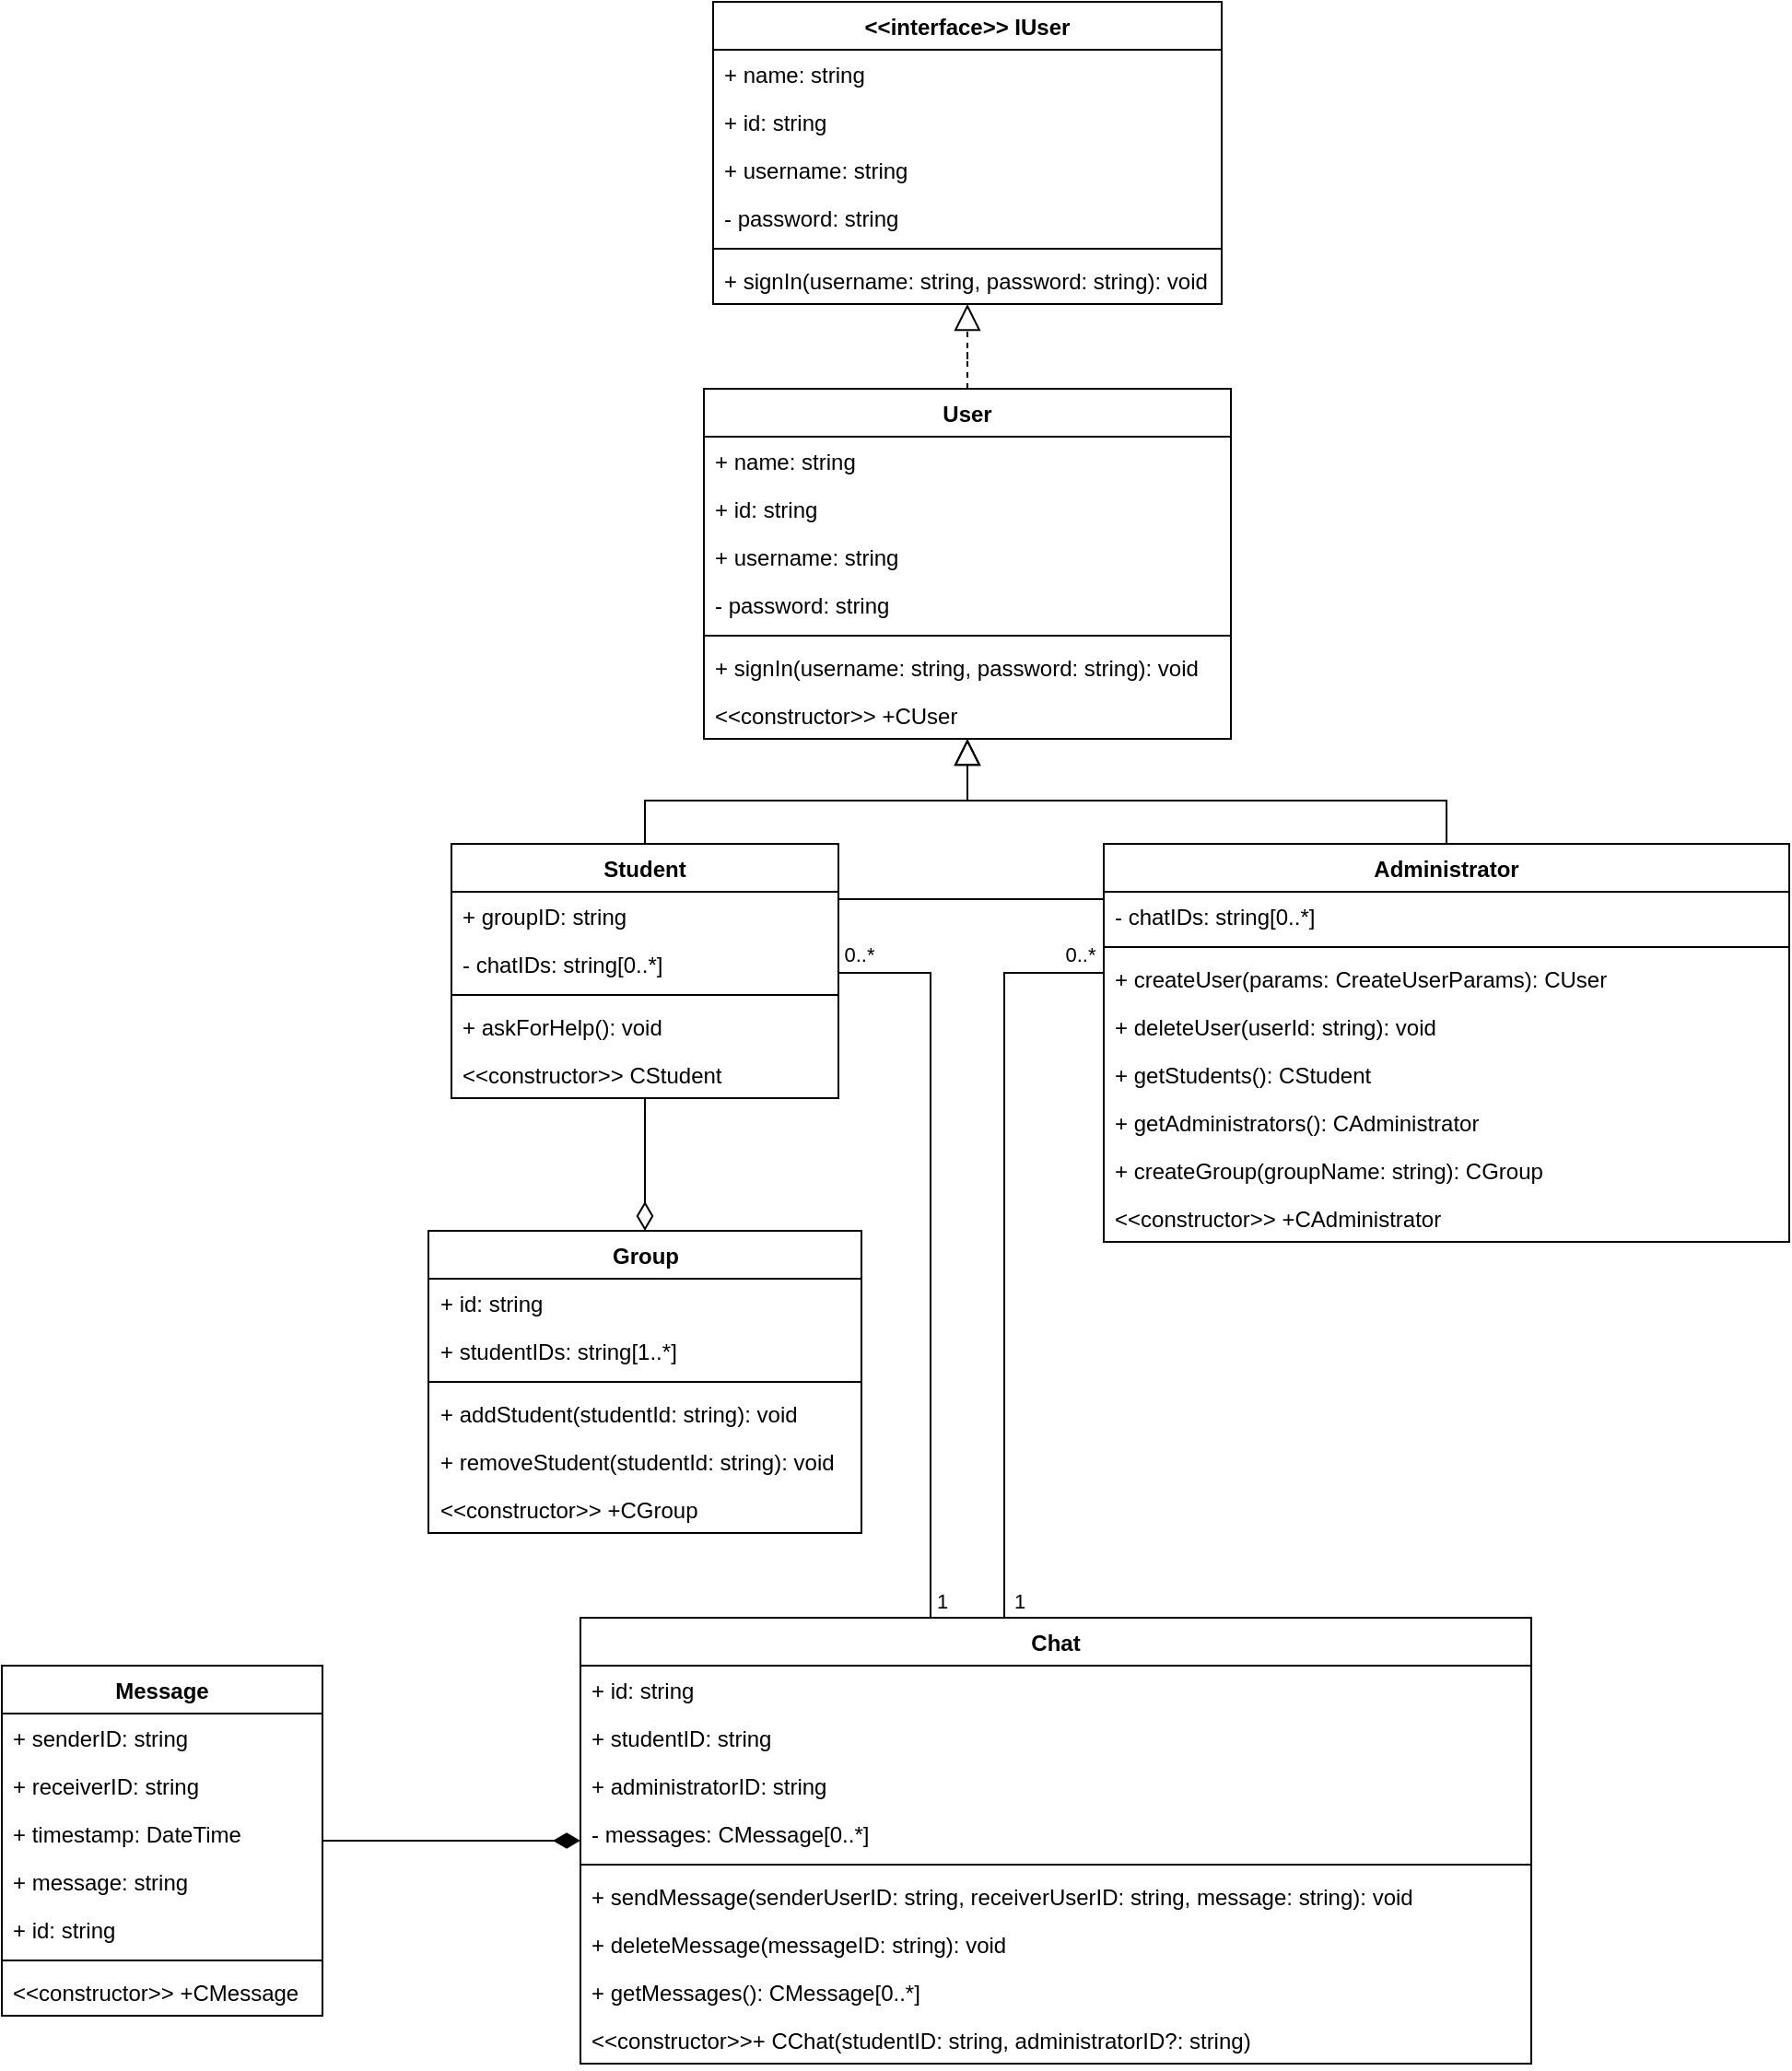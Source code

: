 <mxfile version="24.7.12">
  <diagram id="C5RBs43oDa-KdzZeNtuy" name="Page-1">
    <mxGraphModel dx="2227" dy="696" grid="1" gridSize="10" guides="1" tooltips="1" connect="1" arrows="0" fold="1" page="1" pageScale="1" pageWidth="827" pageHeight="1169" math="0" shadow="0">
      <root>
        <mxCell id="WIyWlLk6GJQsqaUBKTNV-0" />
        <mxCell id="WIyWlLk6GJQsqaUBKTNV-1" parent="WIyWlLk6GJQsqaUBKTNV-0" />
        <mxCell id="smnOxHgna7KKG46n1vhN-0" value="User" style="swimlane;fontStyle=1;align=center;verticalAlign=top;childLayout=stackLayout;horizontal=1;startSize=26;horizontalStack=0;resizeParent=1;resizeParentMax=0;resizeLast=0;collapsible=1;marginBottom=0;whiteSpace=wrap;html=1;" parent="WIyWlLk6GJQsqaUBKTNV-1" vertex="1">
          <mxGeometry x="131" y="220" width="286" height="190" as="geometry" />
        </mxCell>
        <mxCell id="smnOxHgna7KKG46n1vhN-1" value="+ name: string" style="text;strokeColor=none;fillColor=none;align=left;verticalAlign=top;spacingLeft=4;spacingRight=4;overflow=hidden;rotatable=0;points=[[0,0.5],[1,0.5]];portConstraint=eastwest;whiteSpace=wrap;html=1;" parent="smnOxHgna7KKG46n1vhN-0" vertex="1">
          <mxGeometry y="26" width="286" height="26" as="geometry" />
        </mxCell>
        <mxCell id="smnOxHgna7KKG46n1vhN-51" value="+ id: string" style="text;strokeColor=none;fillColor=none;align=left;verticalAlign=top;spacingLeft=4;spacingRight=4;overflow=hidden;rotatable=0;points=[[0,0.5],[1,0.5]];portConstraint=eastwest;whiteSpace=wrap;html=1;" parent="smnOxHgna7KKG46n1vhN-0" vertex="1">
          <mxGeometry y="52" width="286" height="26" as="geometry" />
        </mxCell>
        <mxCell id="Vn2jGvoGDyOa7jBfPX1W-2" value="+ username: string" style="text;strokeColor=none;fillColor=none;align=left;verticalAlign=top;spacingLeft=4;spacingRight=4;overflow=hidden;rotatable=0;points=[[0,0.5],[1,0.5]];portConstraint=eastwest;whiteSpace=wrap;html=1;" parent="smnOxHgna7KKG46n1vhN-0" vertex="1">
          <mxGeometry y="78" width="286" height="26" as="geometry" />
        </mxCell>
        <mxCell id="Vn2jGvoGDyOa7jBfPX1W-3" value="- password: string" style="text;strokeColor=none;fillColor=none;align=left;verticalAlign=top;spacingLeft=4;spacingRight=4;overflow=hidden;rotatable=0;points=[[0,0.5],[1,0.5]];portConstraint=eastwest;whiteSpace=wrap;html=1;" parent="smnOxHgna7KKG46n1vhN-0" vertex="1">
          <mxGeometry y="104" width="286" height="26" as="geometry" />
        </mxCell>
        <mxCell id="smnOxHgna7KKG46n1vhN-2" value="" style="line;strokeWidth=1;fillColor=none;align=left;verticalAlign=middle;spacingTop=-1;spacingLeft=3;spacingRight=3;rotatable=0;labelPosition=right;points=[];portConstraint=eastwest;strokeColor=inherit;" parent="smnOxHgna7KKG46n1vhN-0" vertex="1">
          <mxGeometry y="130" width="286" height="8" as="geometry" />
        </mxCell>
        <mxCell id="smnOxHgna7KKG46n1vhN-3" value="+ signIn(username: string, password: string): void" style="text;strokeColor=none;fillColor=none;align=left;verticalAlign=top;spacingLeft=4;spacingRight=4;overflow=hidden;rotatable=0;points=[[0,0.5],[1,0.5]];portConstraint=eastwest;whiteSpace=wrap;html=1;" parent="smnOxHgna7KKG46n1vhN-0" vertex="1">
          <mxGeometry y="138" width="286" height="26" as="geometry" />
        </mxCell>
        <mxCell id="smnOxHgna7KKG46n1vhN-128" value="&amp;lt;&amp;lt;constructor&amp;gt;&amp;gt; +CUser" style="text;strokeColor=none;fillColor=none;align=left;verticalAlign=top;spacingLeft=4;spacingRight=4;overflow=hidden;rotatable=0;points=[[0,0.5],[1,0.5]];portConstraint=eastwest;whiteSpace=wrap;html=1;" parent="smnOxHgna7KKG46n1vhN-0" vertex="1">
          <mxGeometry y="164" width="286" height="26" as="geometry" />
        </mxCell>
        <mxCell id="smnOxHgna7KKG46n1vhN-55" style="edgeStyle=orthogonalEdgeStyle;rounded=0;orthogonalLoop=1;jettySize=auto;html=1;exitX=0.5;exitY=0;exitDx=0;exitDy=0;entryX=0.5;entryY=1;entryDx=0;entryDy=0;endArrow=block;endFill=0;endSize=12;" parent="WIyWlLk6GJQsqaUBKTNV-1" source="smnOxHgna7KKG46n1vhN-4" target="smnOxHgna7KKG46n1vhN-0" edge="1">
          <mxGeometry relative="1" as="geometry" />
        </mxCell>
        <mxCell id="smnOxHgna7KKG46n1vhN-4" value="Student" style="swimlane;fontStyle=1;align=center;verticalAlign=top;childLayout=stackLayout;horizontal=1;startSize=26;horizontalStack=0;resizeParent=1;resizeParentMax=0;resizeLast=0;collapsible=1;marginBottom=0;whiteSpace=wrap;html=1;" parent="WIyWlLk6GJQsqaUBKTNV-1" vertex="1">
          <mxGeometry x="-6" y="467" width="210" height="138" as="geometry" />
        </mxCell>
        <mxCell id="smnOxHgna7KKG46n1vhN-120" value="+ groupID: string" style="text;strokeColor=none;fillColor=none;align=left;verticalAlign=top;spacingLeft=4;spacingRight=4;overflow=hidden;rotatable=0;points=[[0,0.5],[1,0.5]];portConstraint=eastwest;whiteSpace=wrap;html=1;" parent="smnOxHgna7KKG46n1vhN-4" vertex="1">
          <mxGeometry y="26" width="210" height="26" as="geometry" />
        </mxCell>
        <mxCell id="smnOxHgna7KKG46n1vhN-85" value="- chatIDs: string[0..*]" style="text;strokeColor=none;fillColor=none;align=left;verticalAlign=top;spacingLeft=4;spacingRight=4;overflow=hidden;rotatable=0;points=[[0,0.5],[1,0.5]];portConstraint=eastwest;whiteSpace=wrap;html=1;" parent="smnOxHgna7KKG46n1vhN-4" vertex="1">
          <mxGeometry y="52" width="210" height="26" as="geometry" />
        </mxCell>
        <mxCell id="smnOxHgna7KKG46n1vhN-6" value="" style="line;strokeWidth=1;fillColor=none;align=left;verticalAlign=middle;spacingTop=-1;spacingLeft=3;spacingRight=3;rotatable=0;labelPosition=right;points=[];portConstraint=eastwest;strokeColor=inherit;" parent="smnOxHgna7KKG46n1vhN-4" vertex="1">
          <mxGeometry y="78" width="210" height="8" as="geometry" />
        </mxCell>
        <mxCell id="smnOxHgna7KKG46n1vhN-7" value="+ askForHelp(): void" style="text;strokeColor=none;fillColor=none;align=left;verticalAlign=top;spacingLeft=4;spacingRight=4;overflow=hidden;rotatable=0;points=[[0,0.5],[1,0.5]];portConstraint=eastwest;whiteSpace=wrap;html=1;" parent="smnOxHgna7KKG46n1vhN-4" vertex="1">
          <mxGeometry y="86" width="210" height="26" as="geometry" />
        </mxCell>
        <mxCell id="smnOxHgna7KKG46n1vhN-127" value="&amp;lt;&amp;lt;constructor&amp;gt;&amp;gt; CStudent" style="text;strokeColor=none;fillColor=none;align=left;verticalAlign=top;spacingLeft=4;spacingRight=4;overflow=hidden;rotatable=0;points=[[0,0.5],[1,0.5]];portConstraint=eastwest;whiteSpace=wrap;html=1;" parent="smnOxHgna7KKG46n1vhN-4" vertex="1">
          <mxGeometry y="112" width="210" height="26" as="geometry" />
        </mxCell>
        <mxCell id="smnOxHgna7KKG46n1vhN-57" style="edgeStyle=orthogonalEdgeStyle;rounded=0;orthogonalLoop=1;jettySize=auto;html=1;exitX=0.5;exitY=0;exitDx=0;exitDy=0;endArrow=block;endFill=0;endSize=12;" parent="WIyWlLk6GJQsqaUBKTNV-1" source="smnOxHgna7KKG46n1vhN-8" target="smnOxHgna7KKG46n1vhN-0" edge="1">
          <mxGeometry relative="1" as="geometry" />
        </mxCell>
        <mxCell id="smnOxHgna7KKG46n1vhN-8" value="Administrator" style="swimlane;fontStyle=1;align=center;verticalAlign=top;childLayout=stackLayout;horizontal=1;startSize=26;horizontalStack=0;resizeParent=1;resizeParentMax=0;resizeLast=0;collapsible=1;marginBottom=0;whiteSpace=wrap;html=1;" parent="WIyWlLk6GJQsqaUBKTNV-1" vertex="1">
          <mxGeometry x="348" y="467" width="372" height="216" as="geometry">
            <mxRectangle x="348" y="467" width="110" height="30" as="alternateBounds" />
          </mxGeometry>
        </mxCell>
        <mxCell id="smnOxHgna7KKG46n1vhN-9" value="- chatIDs: string[0..*]" style="text;strokeColor=none;fillColor=none;align=left;verticalAlign=top;spacingLeft=4;spacingRight=4;overflow=hidden;rotatable=0;points=[[0,0.5],[1,0.5]];portConstraint=eastwest;whiteSpace=wrap;html=1;" parent="smnOxHgna7KKG46n1vhN-8" vertex="1">
          <mxGeometry y="26" width="372" height="26" as="geometry" />
        </mxCell>
        <mxCell id="smnOxHgna7KKG46n1vhN-10" value="" style="line;strokeWidth=1;fillColor=none;align=left;verticalAlign=middle;spacingTop=-1;spacingLeft=3;spacingRight=3;rotatable=0;labelPosition=right;points=[];portConstraint=eastwest;strokeColor=inherit;" parent="smnOxHgna7KKG46n1vhN-8" vertex="1">
          <mxGeometry y="52" width="372" height="8" as="geometry" />
        </mxCell>
        <mxCell id="smnOxHgna7KKG46n1vhN-11" value="+ createUser(params: CreateUserParams): CUser" style="text;strokeColor=none;fillColor=none;align=left;verticalAlign=top;spacingLeft=4;spacingRight=4;overflow=hidden;rotatable=0;points=[[0,0.5],[1,0.5]];portConstraint=eastwest;whiteSpace=wrap;html=1;" parent="smnOxHgna7KKG46n1vhN-8" vertex="1">
          <mxGeometry y="60" width="372" height="26" as="geometry" />
        </mxCell>
        <mxCell id="smnOxHgna7KKG46n1vhN-13" value="+ deleteUser(userId: string): void" style="text;strokeColor=none;fillColor=none;align=left;verticalAlign=top;spacingLeft=4;spacingRight=4;overflow=hidden;rotatable=0;points=[[0,0.5],[1,0.5]];portConstraint=eastwest;whiteSpace=wrap;html=1;" parent="smnOxHgna7KKG46n1vhN-8" vertex="1">
          <mxGeometry y="86" width="372" height="26" as="geometry" />
        </mxCell>
        <mxCell id="smnOxHgna7KKG46n1vhN-118" value="+ getStudents(): CStudent" style="text;strokeColor=none;fillColor=none;align=left;verticalAlign=top;spacingLeft=4;spacingRight=4;overflow=hidden;rotatable=0;points=[[0,0.5],[1,0.5]];portConstraint=eastwest;whiteSpace=wrap;html=1;" parent="smnOxHgna7KKG46n1vhN-8" vertex="1">
          <mxGeometry y="112" width="372" height="26" as="geometry" />
        </mxCell>
        <mxCell id="smnOxHgna7KKG46n1vhN-124" value="+ getAdministrators(): CAdministrator" style="text;strokeColor=none;fillColor=none;align=left;verticalAlign=top;spacingLeft=4;spacingRight=4;overflow=hidden;rotatable=0;points=[[0,0.5],[1,0.5]];portConstraint=eastwest;whiteSpace=wrap;html=1;" parent="smnOxHgna7KKG46n1vhN-8" vertex="1">
          <mxGeometry y="138" width="372" height="26" as="geometry" />
        </mxCell>
        <mxCell id="JKt0yMCVsp480K4Zxo3B-1" value="+ createGroup(groupName: string): CGroup" style="text;strokeColor=none;fillColor=none;align=left;verticalAlign=top;spacingLeft=4;spacingRight=4;overflow=hidden;rotatable=0;points=[[0,0.5],[1,0.5]];portConstraint=eastwest;whiteSpace=wrap;html=1;" vertex="1" parent="smnOxHgna7KKG46n1vhN-8">
          <mxGeometry y="164" width="372" height="26" as="geometry" />
        </mxCell>
        <mxCell id="smnOxHgna7KKG46n1vhN-126" value="&amp;lt;&amp;lt;constructor&amp;gt;&amp;gt; +CAdministrator" style="text;strokeColor=none;fillColor=none;align=left;verticalAlign=top;spacingLeft=4;spacingRight=4;overflow=hidden;rotatable=0;points=[[0,0.5],[1,0.5]];portConstraint=eastwest;whiteSpace=wrap;html=1;" parent="smnOxHgna7KKG46n1vhN-8" vertex="1">
          <mxGeometry y="190" width="372" height="26" as="geometry" />
        </mxCell>
        <mxCell id="smnOxHgna7KKG46n1vhN-70" value="Message" style="swimlane;fontStyle=1;align=center;verticalAlign=top;childLayout=stackLayout;horizontal=1;startSize=26;horizontalStack=0;resizeParent=1;resizeParentMax=0;resizeLast=0;collapsible=1;marginBottom=0;whiteSpace=wrap;html=1;" parent="WIyWlLk6GJQsqaUBKTNV-1" vertex="1">
          <mxGeometry x="-250" y="913" width="174" height="190" as="geometry" />
        </mxCell>
        <mxCell id="smnOxHgna7KKG46n1vhN-71" value="+ senderID: string" style="text;strokeColor=none;fillColor=none;align=left;verticalAlign=top;spacingLeft=4;spacingRight=4;overflow=hidden;rotatable=0;points=[[0,0.5],[1,0.5]];portConstraint=eastwest;whiteSpace=wrap;html=1;" parent="smnOxHgna7KKG46n1vhN-70" vertex="1">
          <mxGeometry y="26" width="174" height="26" as="geometry" />
        </mxCell>
        <mxCell id="smnOxHgna7KKG46n1vhN-74" value="+ receiverID: string" style="text;strokeColor=none;fillColor=none;align=left;verticalAlign=top;spacingLeft=4;spacingRight=4;overflow=hidden;rotatable=0;points=[[0,0.5],[1,0.5]];portConstraint=eastwest;whiteSpace=wrap;html=1;" parent="smnOxHgna7KKG46n1vhN-70" vertex="1">
          <mxGeometry y="52" width="174" height="26" as="geometry" />
        </mxCell>
        <mxCell id="smnOxHgna7KKG46n1vhN-79" value="+ timestamp: DateTime" style="text;strokeColor=none;fillColor=none;align=left;verticalAlign=top;spacingLeft=4;spacingRight=4;overflow=hidden;rotatable=0;points=[[0,0.5],[1,0.5]];portConstraint=eastwest;whiteSpace=wrap;html=1;" parent="smnOxHgna7KKG46n1vhN-70" vertex="1">
          <mxGeometry y="78" width="174" height="26" as="geometry" />
        </mxCell>
        <mxCell id="smnOxHgna7KKG46n1vhN-80" value="+ message: string" style="text;strokeColor=none;fillColor=none;align=left;verticalAlign=top;spacingLeft=4;spacingRight=4;overflow=hidden;rotatable=0;points=[[0,0.5],[1,0.5]];portConstraint=eastwest;whiteSpace=wrap;html=1;" parent="smnOxHgna7KKG46n1vhN-70" vertex="1">
          <mxGeometry y="104" width="174" height="26" as="geometry" />
        </mxCell>
        <mxCell id="smnOxHgna7KKG46n1vhN-82" value="+ id: string" style="text;strokeColor=none;fillColor=none;align=left;verticalAlign=top;spacingLeft=4;spacingRight=4;overflow=hidden;rotatable=0;points=[[0,0.5],[1,0.5]];portConstraint=eastwest;whiteSpace=wrap;html=1;" parent="smnOxHgna7KKG46n1vhN-70" vertex="1">
          <mxGeometry y="130" width="174" height="26" as="geometry" />
        </mxCell>
        <mxCell id="smnOxHgna7KKG46n1vhN-72" value="" style="line;strokeWidth=1;fillColor=none;align=left;verticalAlign=middle;spacingTop=-1;spacingLeft=3;spacingRight=3;rotatable=0;labelPosition=right;points=[];portConstraint=eastwest;strokeColor=inherit;" parent="smnOxHgna7KKG46n1vhN-70" vertex="1">
          <mxGeometry y="156" width="174" height="8" as="geometry" />
        </mxCell>
        <mxCell id="smnOxHgna7KKG46n1vhN-123" value="&amp;lt;&amp;lt;constructor&amp;gt;&amp;gt; +CMessage" style="text;strokeColor=none;fillColor=none;align=left;verticalAlign=top;spacingLeft=4;spacingRight=4;overflow=hidden;rotatable=0;points=[[0,0.5],[1,0.5]];portConstraint=eastwest;whiteSpace=wrap;html=1;" parent="smnOxHgna7KKG46n1vhN-70" vertex="1">
          <mxGeometry y="164" width="174" height="26" as="geometry" />
        </mxCell>
        <mxCell id="smnOxHgna7KKG46n1vhN-75" value="Chat" style="swimlane;fontStyle=1;align=center;verticalAlign=top;childLayout=stackLayout;horizontal=1;startSize=26;horizontalStack=0;resizeParent=1;resizeParentMax=0;resizeLast=0;collapsible=1;marginBottom=0;whiteSpace=wrap;html=1;" parent="WIyWlLk6GJQsqaUBKTNV-1" vertex="1">
          <mxGeometry x="64" y="887" width="516" height="242" as="geometry" />
        </mxCell>
        <mxCell id="smnOxHgna7KKG46n1vhN-76" value="+ id: string" style="text;strokeColor=none;fillColor=none;align=left;verticalAlign=top;spacingLeft=4;spacingRight=4;overflow=hidden;rotatable=0;points=[[0,0.5],[1,0.5]];portConstraint=eastwest;whiteSpace=wrap;html=1;" parent="smnOxHgna7KKG46n1vhN-75" vertex="1">
          <mxGeometry y="26" width="516" height="26" as="geometry" />
        </mxCell>
        <mxCell id="smnOxHgna7KKG46n1vhN-105" value="+ studentID: string" style="text;strokeColor=none;fillColor=none;align=left;verticalAlign=top;spacingLeft=4;spacingRight=4;overflow=hidden;rotatable=0;points=[[0,0.5],[1,0.5]];portConstraint=eastwest;whiteSpace=wrap;html=1;" parent="smnOxHgna7KKG46n1vhN-75" vertex="1">
          <mxGeometry y="52" width="516" height="26" as="geometry" />
        </mxCell>
        <mxCell id="smnOxHgna7KKG46n1vhN-106" value="+ administratorID: string" style="text;strokeColor=none;fillColor=none;align=left;verticalAlign=top;spacingLeft=4;spacingRight=4;overflow=hidden;rotatable=0;points=[[0,0.5],[1,0.5]];portConstraint=eastwest;whiteSpace=wrap;html=1;" parent="smnOxHgna7KKG46n1vhN-75" vertex="1">
          <mxGeometry y="78" width="516" height="26" as="geometry" />
        </mxCell>
        <mxCell id="smnOxHgna7KKG46n1vhN-89" value="- messages: CMessage[0..*]" style="text;strokeColor=none;fillColor=none;align=left;verticalAlign=top;spacingLeft=4;spacingRight=4;overflow=hidden;rotatable=0;points=[[0,0.5],[1,0.5]];portConstraint=eastwest;whiteSpace=wrap;html=1;" parent="smnOxHgna7KKG46n1vhN-75" vertex="1">
          <mxGeometry y="104" width="516" height="26" as="geometry" />
        </mxCell>
        <mxCell id="smnOxHgna7KKG46n1vhN-77" value="" style="line;strokeWidth=1;fillColor=none;align=left;verticalAlign=middle;spacingTop=-1;spacingLeft=3;spacingRight=3;rotatable=0;labelPosition=right;points=[];portConstraint=eastwest;strokeColor=inherit;" parent="smnOxHgna7KKG46n1vhN-75" vertex="1">
          <mxGeometry y="130" width="516" height="8" as="geometry" />
        </mxCell>
        <mxCell id="smnOxHgna7KKG46n1vhN-78" value="+ sendMessage(senderUserID: string, receiverUserID: string, message: string): void" style="text;strokeColor=none;fillColor=none;align=left;verticalAlign=top;spacingLeft=4;spacingRight=4;overflow=hidden;rotatable=0;points=[[0,0.5],[1,0.5]];portConstraint=eastwest;whiteSpace=wrap;html=1;" parent="smnOxHgna7KKG46n1vhN-75" vertex="1">
          <mxGeometry y="138" width="516" height="26" as="geometry" />
        </mxCell>
        <mxCell id="smnOxHgna7KKG46n1vhN-81" value="+ deleteMessage(messageID: string): void" style="text;strokeColor=none;fillColor=none;align=left;verticalAlign=top;spacingLeft=4;spacingRight=4;overflow=hidden;rotatable=0;points=[[0,0.5],[1,0.5]];portConstraint=eastwest;whiteSpace=wrap;html=1;" parent="smnOxHgna7KKG46n1vhN-75" vertex="1">
          <mxGeometry y="164" width="516" height="26" as="geometry" />
        </mxCell>
        <mxCell id="smnOxHgna7KKG46n1vhN-117" value="+ getMessages(): CMessage[0..*]" style="text;strokeColor=none;fillColor=none;align=left;verticalAlign=top;spacingLeft=4;spacingRight=4;overflow=hidden;rotatable=0;points=[[0,0.5],[1,0.5]];portConstraint=eastwest;whiteSpace=wrap;html=1;" parent="smnOxHgna7KKG46n1vhN-75" vertex="1">
          <mxGeometry y="190" width="516" height="26" as="geometry" />
        </mxCell>
        <mxCell id="smnOxHgna7KKG46n1vhN-119" value="&amp;lt;&amp;lt;constructor&amp;gt;&amp;gt;+ CChat(studentID: string, administratorID?: string)" style="text;strokeColor=none;fillColor=none;align=left;verticalAlign=top;spacingLeft=4;spacingRight=4;overflow=hidden;rotatable=0;points=[[0,0.5],[1,0.5]];portConstraint=eastwest;whiteSpace=wrap;html=1;" parent="smnOxHgna7KKG46n1vhN-75" vertex="1">
          <mxGeometry y="216" width="516" height="26" as="geometry" />
        </mxCell>
        <mxCell id="smnOxHgna7KKG46n1vhN-86" style="edgeStyle=orthogonalEdgeStyle;rounded=0;orthogonalLoop=1;jettySize=auto;html=1;endArrow=diamondThin;endFill=1;endSize=12;" parent="WIyWlLk6GJQsqaUBKTNV-1" source="smnOxHgna7KKG46n1vhN-70" target="smnOxHgna7KKG46n1vhN-75" edge="1">
          <mxGeometry relative="1" as="geometry">
            <mxPoint x="-26" y="897" as="targetPoint" />
          </mxGeometry>
        </mxCell>
        <mxCell id="smnOxHgna7KKG46n1vhN-90" value="Group" style="swimlane;fontStyle=1;align=center;verticalAlign=top;childLayout=stackLayout;horizontal=1;startSize=26;horizontalStack=0;resizeParent=1;resizeParentMax=0;resizeLast=0;collapsible=1;marginBottom=0;whiteSpace=wrap;html=1;" parent="WIyWlLk6GJQsqaUBKTNV-1" vertex="1">
          <mxGeometry x="-18.5" y="677" width="235" height="164" as="geometry" />
        </mxCell>
        <mxCell id="JKt0yMCVsp480K4Zxo3B-0" value="+ id: string" style="text;strokeColor=none;fillColor=none;align=left;verticalAlign=top;spacingLeft=4;spacingRight=4;overflow=hidden;rotatable=0;points=[[0,0.5],[1,0.5]];portConstraint=eastwest;whiteSpace=wrap;html=1;" vertex="1" parent="smnOxHgna7KKG46n1vhN-90">
          <mxGeometry y="26" width="235" height="26" as="geometry" />
        </mxCell>
        <mxCell id="smnOxHgna7KKG46n1vhN-91" value="+ studentIDs: string[1..*]" style="text;strokeColor=none;fillColor=none;align=left;verticalAlign=top;spacingLeft=4;spacingRight=4;overflow=hidden;rotatable=0;points=[[0,0.5],[1,0.5]];portConstraint=eastwest;whiteSpace=wrap;html=1;" parent="smnOxHgna7KKG46n1vhN-90" vertex="1">
          <mxGeometry y="52" width="235" height="26" as="geometry" />
        </mxCell>
        <mxCell id="smnOxHgna7KKG46n1vhN-92" value="" style="line;strokeWidth=1;fillColor=none;align=left;verticalAlign=middle;spacingTop=-1;spacingLeft=3;spacingRight=3;rotatable=0;labelPosition=right;points=[];portConstraint=eastwest;strokeColor=inherit;" parent="smnOxHgna7KKG46n1vhN-90" vertex="1">
          <mxGeometry y="78" width="235" height="8" as="geometry" />
        </mxCell>
        <mxCell id="smnOxHgna7KKG46n1vhN-93" value="+ addStudent(studentId: string): void" style="text;strokeColor=none;fillColor=none;align=left;verticalAlign=top;spacingLeft=4;spacingRight=4;overflow=hidden;rotatable=0;points=[[0,0.5],[1,0.5]];portConstraint=eastwest;whiteSpace=wrap;html=1;" parent="smnOxHgna7KKG46n1vhN-90" vertex="1">
          <mxGeometry y="86" width="235" height="26" as="geometry" />
        </mxCell>
        <mxCell id="smnOxHgna7KKG46n1vhN-95" value="+ removeStudent(studentId: string): void" style="text;strokeColor=none;fillColor=none;align=left;verticalAlign=top;spacingLeft=4;spacingRight=4;overflow=hidden;rotatable=0;points=[[0,0.5],[1,0.5]];portConstraint=eastwest;whiteSpace=wrap;html=1;" parent="smnOxHgna7KKG46n1vhN-90" vertex="1">
          <mxGeometry y="112" width="235" height="26" as="geometry" />
        </mxCell>
        <mxCell id="smnOxHgna7KKG46n1vhN-125" value="&amp;lt;&amp;lt;constructor&amp;gt;&amp;gt; +CGroup" style="text;strokeColor=none;fillColor=none;align=left;verticalAlign=top;spacingLeft=4;spacingRight=4;overflow=hidden;rotatable=0;points=[[0,0.5],[1,0.5]];portConstraint=eastwest;whiteSpace=wrap;html=1;" parent="smnOxHgna7KKG46n1vhN-90" vertex="1">
          <mxGeometry y="138" width="235" height="26" as="geometry" />
        </mxCell>
        <mxCell id="smnOxHgna7KKG46n1vhN-94" style="edgeStyle=orthogonalEdgeStyle;rounded=0;orthogonalLoop=1;jettySize=auto;html=1;endArrow=diamondThin;endFill=0;endSize=13;" parent="WIyWlLk6GJQsqaUBKTNV-1" source="smnOxHgna7KKG46n1vhN-4" target="smnOxHgna7KKG46n1vhN-90" edge="1">
          <mxGeometry relative="1" as="geometry" />
        </mxCell>
        <mxCell id="smnOxHgna7KKG46n1vhN-96" style="edgeStyle=orthogonalEdgeStyle;rounded=0;orthogonalLoop=1;jettySize=auto;html=1;endArrow=none;endFill=0;endSize=13;" parent="WIyWlLk6GJQsqaUBKTNV-1" source="smnOxHgna7KKG46n1vhN-4" target="smnOxHgna7KKG46n1vhN-75" edge="1">
          <mxGeometry relative="1" as="geometry">
            <Array as="points">
              <mxPoint x="254" y="537" />
            </Array>
          </mxGeometry>
        </mxCell>
        <mxCell id="smnOxHgna7KKG46n1vhN-101" value="1" style="edgeLabel;html=1;align=center;verticalAlign=middle;resizable=0;points=[];" parent="smnOxHgna7KKG46n1vhN-96" vertex="1" connectable="0">
          <mxGeometry x="-0.783" y="1" relative="1" as="geometry">
            <mxPoint x="12" y="342" as="offset" />
          </mxGeometry>
        </mxCell>
        <mxCell id="smnOxHgna7KKG46n1vhN-102" value="0..*" style="edgeLabel;html=1;align=center;verticalAlign=middle;resizable=0;points=[];" parent="smnOxHgna7KKG46n1vhN-96" vertex="1" connectable="0">
          <mxGeometry x="-0.978" relative="1" as="geometry">
            <mxPoint x="6" y="-10" as="offset" />
          </mxGeometry>
        </mxCell>
        <mxCell id="smnOxHgna7KKG46n1vhN-97" style="edgeStyle=orthogonalEdgeStyle;rounded=0;orthogonalLoop=1;jettySize=auto;html=1;endArrow=none;endFill=0;endSize=12;" parent="WIyWlLk6GJQsqaUBKTNV-1" source="smnOxHgna7KKG46n1vhN-8" edge="1">
          <mxGeometry relative="1" as="geometry">
            <mxPoint x="371" y="537.0" as="sourcePoint" />
            <mxPoint x="274" y="887" as="targetPoint" />
            <Array as="points">
              <mxPoint x="294" y="537" />
              <mxPoint x="294" y="887" />
            </Array>
          </mxGeometry>
        </mxCell>
        <mxCell id="smnOxHgna7KKG46n1vhN-100" value="1" style="edgeLabel;html=1;align=center;verticalAlign=middle;resizable=0;points=[];" parent="smnOxHgna7KKG46n1vhN-97" vertex="1" connectable="0">
          <mxGeometry x="0.849" y="1" relative="1" as="geometry">
            <mxPoint x="7" y="3" as="offset" />
          </mxGeometry>
        </mxCell>
        <mxCell id="smnOxHgna7KKG46n1vhN-103" value="0..*" style="edgeLabel;html=1;align=center;verticalAlign=middle;resizable=0;points=[];" parent="smnOxHgna7KKG46n1vhN-97" vertex="1" connectable="0">
          <mxGeometry x="-0.88" y="-1" relative="1" as="geometry">
            <mxPoint x="12" y="-9" as="offset" />
          </mxGeometry>
        </mxCell>
        <mxCell id="smnOxHgna7KKG46n1vhN-107" style="edgeStyle=orthogonalEdgeStyle;rounded=0;orthogonalLoop=1;jettySize=auto;html=1;endArrow=none;endFill=0;" parent="WIyWlLk6GJQsqaUBKTNV-1" source="smnOxHgna7KKG46n1vhN-8" target="smnOxHgna7KKG46n1vhN-4" edge="1">
          <mxGeometry relative="1" as="geometry">
            <mxPoint x="348" y="477" as="sourcePoint" />
            <mxPoint x="204" y="477" as="targetPoint" />
            <Array as="points">
              <mxPoint x="274" y="497" />
              <mxPoint x="274" y="497" />
            </Array>
          </mxGeometry>
        </mxCell>
        <mxCell id="smnOxHgna7KKG46n1vhN-108" value="&amp;lt;&amp;lt;interface&amp;gt;&amp;gt; IUser" style="swimlane;fontStyle=1;align=center;verticalAlign=top;childLayout=stackLayout;horizontal=1;startSize=26;horizontalStack=0;resizeParent=1;resizeParentMax=0;resizeLast=0;collapsible=1;marginBottom=0;whiteSpace=wrap;html=1;" parent="WIyWlLk6GJQsqaUBKTNV-1" vertex="1">
          <mxGeometry x="136" y="10" width="276" height="164" as="geometry" />
        </mxCell>
        <mxCell id="smnOxHgna7KKG46n1vhN-113" value="+ name: string" style="text;strokeColor=none;fillColor=none;align=left;verticalAlign=top;spacingLeft=4;spacingRight=4;overflow=hidden;rotatable=0;points=[[0,0.5],[1,0.5]];portConstraint=eastwest;whiteSpace=wrap;html=1;" parent="smnOxHgna7KKG46n1vhN-108" vertex="1">
          <mxGeometry y="26" width="276" height="26" as="geometry" />
        </mxCell>
        <mxCell id="smnOxHgna7KKG46n1vhN-114" value="+ id: string" style="text;strokeColor=none;fillColor=none;align=left;verticalAlign=top;spacingLeft=4;spacingRight=4;overflow=hidden;rotatable=0;points=[[0,0.5],[1,0.5]];portConstraint=eastwest;whiteSpace=wrap;html=1;" parent="smnOxHgna7KKG46n1vhN-108" vertex="1">
          <mxGeometry y="52" width="276" height="26" as="geometry" />
        </mxCell>
        <mxCell id="Vn2jGvoGDyOa7jBfPX1W-1" value="+ username: string" style="text;strokeColor=none;fillColor=none;align=left;verticalAlign=top;spacingLeft=4;spacingRight=4;overflow=hidden;rotatable=0;points=[[0,0.5],[1,0.5]];portConstraint=eastwest;whiteSpace=wrap;html=1;" parent="smnOxHgna7KKG46n1vhN-108" vertex="1">
          <mxGeometry y="78" width="276" height="26" as="geometry" />
        </mxCell>
        <mxCell id="Vn2jGvoGDyOa7jBfPX1W-0" value="- password: string" style="text;strokeColor=none;fillColor=none;align=left;verticalAlign=top;spacingLeft=4;spacingRight=4;overflow=hidden;rotatable=0;points=[[0,0.5],[1,0.5]];portConstraint=eastwest;whiteSpace=wrap;html=1;" parent="smnOxHgna7KKG46n1vhN-108" vertex="1">
          <mxGeometry y="104" width="276" height="26" as="geometry" />
        </mxCell>
        <mxCell id="smnOxHgna7KKG46n1vhN-110" value="" style="line;strokeWidth=1;fillColor=none;align=left;verticalAlign=middle;spacingTop=-1;spacingLeft=3;spacingRight=3;rotatable=0;labelPosition=right;points=[];portConstraint=eastwest;strokeColor=inherit;" parent="smnOxHgna7KKG46n1vhN-108" vertex="1">
          <mxGeometry y="130" width="276" height="8" as="geometry" />
        </mxCell>
        <mxCell id="smnOxHgna7KKG46n1vhN-115" value="+ signIn(username: string, password: string): void" style="text;strokeColor=none;fillColor=none;align=left;verticalAlign=top;spacingLeft=4;spacingRight=4;overflow=hidden;rotatable=0;points=[[0,0.5],[1,0.5]];portConstraint=eastwest;whiteSpace=wrap;html=1;" parent="smnOxHgna7KKG46n1vhN-108" vertex="1">
          <mxGeometry y="138" width="276" height="26" as="geometry" />
        </mxCell>
        <mxCell id="smnOxHgna7KKG46n1vhN-116" style="edgeStyle=orthogonalEdgeStyle;rounded=0;orthogonalLoop=1;jettySize=auto;html=1;dashed=1;endArrow=block;endFill=0;endSize=12;" parent="WIyWlLk6GJQsqaUBKTNV-1" source="smnOxHgna7KKG46n1vhN-0" target="smnOxHgna7KKG46n1vhN-108" edge="1">
          <mxGeometry relative="1" as="geometry" />
        </mxCell>
      </root>
    </mxGraphModel>
  </diagram>
</mxfile>
